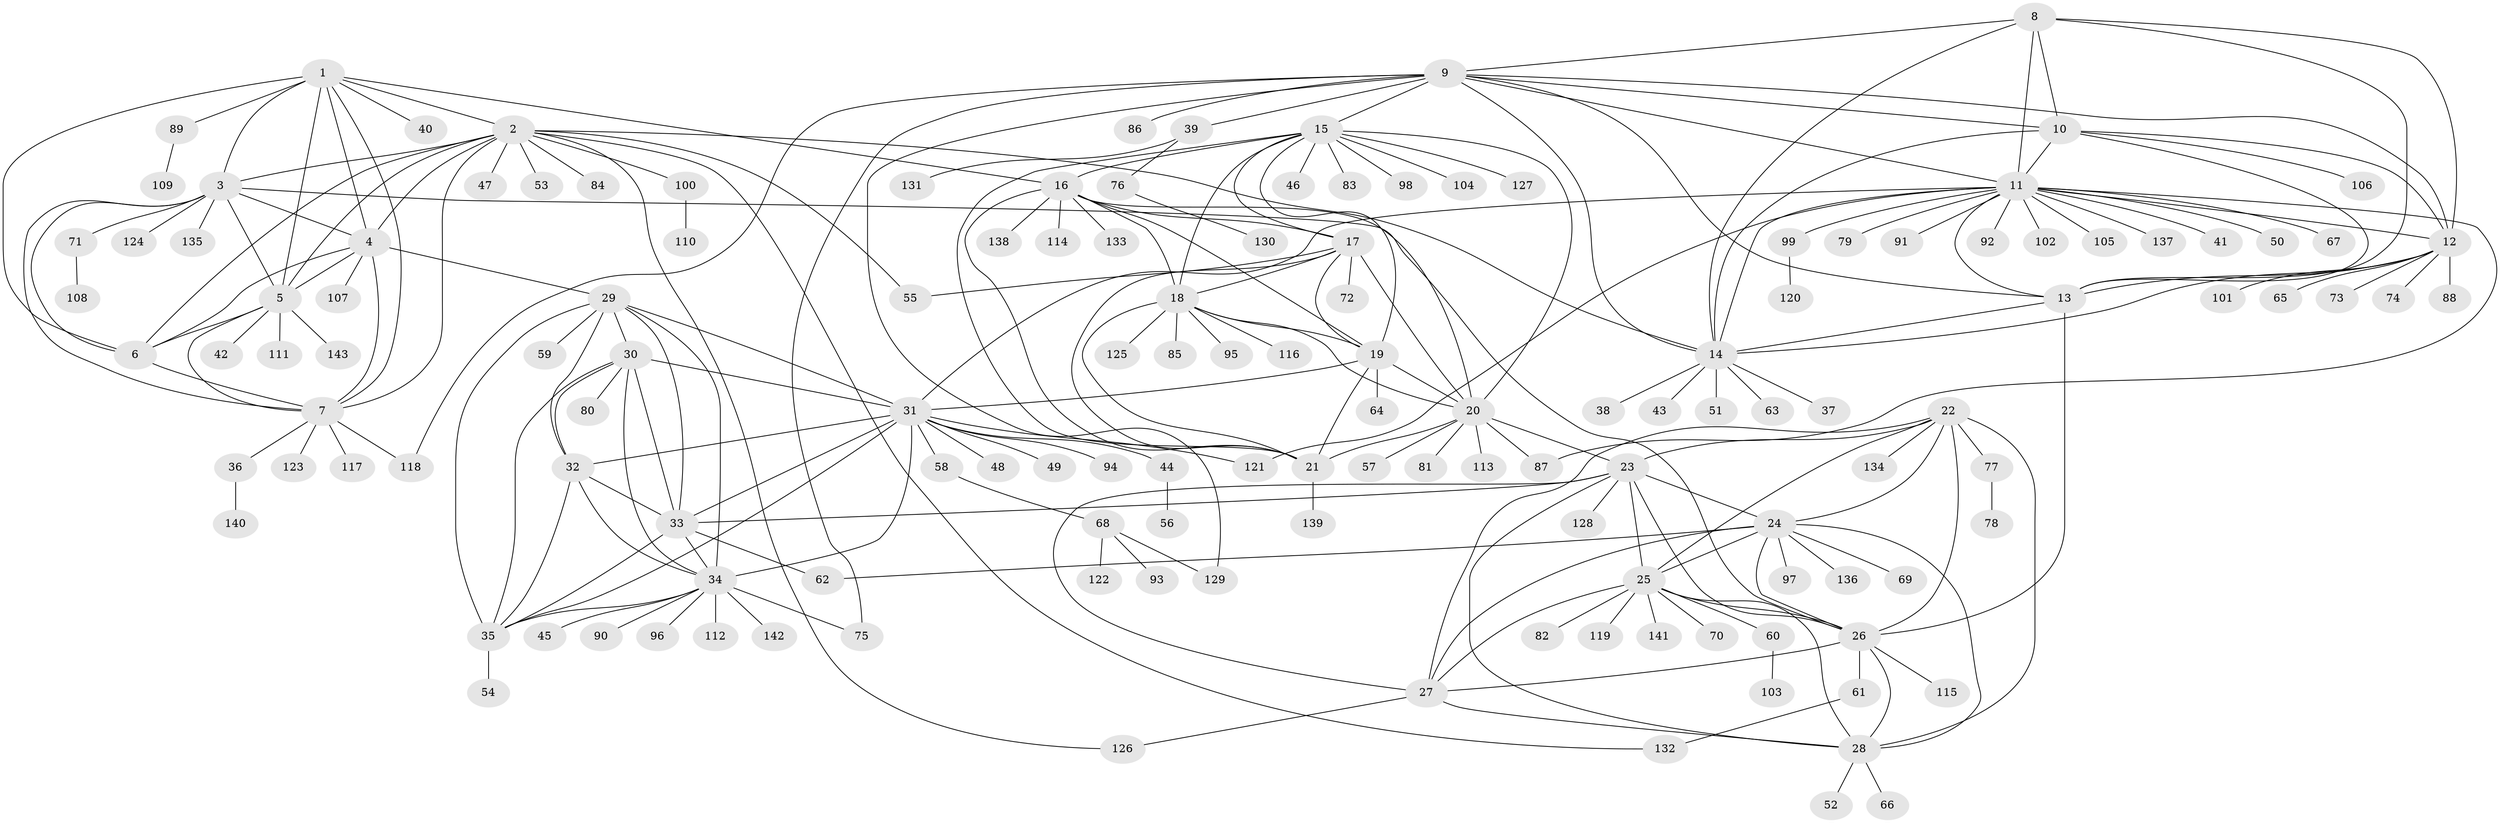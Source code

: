 // coarse degree distribution, {10: 0.02631578947368421, 12: 0.017543859649122806, 7: 0.03508771929824561, 5: 0.043859649122807015, 9: 0.03508771929824561, 11: 0.008771929824561403, 15: 0.008771929824561403, 8: 0.008771929824561403, 13: 0.017543859649122806, 4: 0.017543859649122806, 6: 0.02631578947368421, 2: 0.11403508771929824, 1: 0.631578947368421, 3: 0.008771929824561403}
// Generated by graph-tools (version 1.1) at 2025/52/02/27/25 19:52:15]
// undirected, 143 vertices, 232 edges
graph export_dot {
graph [start="1"]
  node [color=gray90,style=filled];
  1;
  2;
  3;
  4;
  5;
  6;
  7;
  8;
  9;
  10;
  11;
  12;
  13;
  14;
  15;
  16;
  17;
  18;
  19;
  20;
  21;
  22;
  23;
  24;
  25;
  26;
  27;
  28;
  29;
  30;
  31;
  32;
  33;
  34;
  35;
  36;
  37;
  38;
  39;
  40;
  41;
  42;
  43;
  44;
  45;
  46;
  47;
  48;
  49;
  50;
  51;
  52;
  53;
  54;
  55;
  56;
  57;
  58;
  59;
  60;
  61;
  62;
  63;
  64;
  65;
  66;
  67;
  68;
  69;
  70;
  71;
  72;
  73;
  74;
  75;
  76;
  77;
  78;
  79;
  80;
  81;
  82;
  83;
  84;
  85;
  86;
  87;
  88;
  89;
  90;
  91;
  92;
  93;
  94;
  95;
  96;
  97;
  98;
  99;
  100;
  101;
  102;
  103;
  104;
  105;
  106;
  107;
  108;
  109;
  110;
  111;
  112;
  113;
  114;
  115;
  116;
  117;
  118;
  119;
  120;
  121;
  122;
  123;
  124;
  125;
  126;
  127;
  128;
  129;
  130;
  131;
  132;
  133;
  134;
  135;
  136;
  137;
  138;
  139;
  140;
  141;
  142;
  143;
  1 -- 2;
  1 -- 3;
  1 -- 4;
  1 -- 5;
  1 -- 6;
  1 -- 7;
  1 -- 16;
  1 -- 40;
  1 -- 89;
  2 -- 3;
  2 -- 4;
  2 -- 5;
  2 -- 6;
  2 -- 7;
  2 -- 14;
  2 -- 47;
  2 -- 53;
  2 -- 55;
  2 -- 84;
  2 -- 100;
  2 -- 126;
  2 -- 132;
  3 -- 4;
  3 -- 5;
  3 -- 6;
  3 -- 7;
  3 -- 26;
  3 -- 71;
  3 -- 124;
  3 -- 135;
  4 -- 5;
  4 -- 6;
  4 -- 7;
  4 -- 29;
  4 -- 107;
  5 -- 6;
  5 -- 7;
  5 -- 42;
  5 -- 111;
  5 -- 143;
  6 -- 7;
  7 -- 36;
  7 -- 117;
  7 -- 118;
  7 -- 123;
  8 -- 9;
  8 -- 10;
  8 -- 11;
  8 -- 12;
  8 -- 13;
  8 -- 14;
  9 -- 10;
  9 -- 11;
  9 -- 12;
  9 -- 13;
  9 -- 14;
  9 -- 15;
  9 -- 39;
  9 -- 75;
  9 -- 86;
  9 -- 118;
  9 -- 129;
  10 -- 11;
  10 -- 12;
  10 -- 13;
  10 -- 14;
  10 -- 106;
  11 -- 12;
  11 -- 13;
  11 -- 14;
  11 -- 31;
  11 -- 41;
  11 -- 50;
  11 -- 67;
  11 -- 79;
  11 -- 87;
  11 -- 91;
  11 -- 92;
  11 -- 99;
  11 -- 102;
  11 -- 105;
  11 -- 121;
  11 -- 137;
  12 -- 13;
  12 -- 14;
  12 -- 65;
  12 -- 73;
  12 -- 74;
  12 -- 88;
  12 -- 101;
  13 -- 14;
  13 -- 26;
  14 -- 37;
  14 -- 38;
  14 -- 43;
  14 -- 51;
  14 -- 63;
  15 -- 16;
  15 -- 17;
  15 -- 18;
  15 -- 19;
  15 -- 20;
  15 -- 21;
  15 -- 46;
  15 -- 83;
  15 -- 98;
  15 -- 104;
  15 -- 127;
  16 -- 17;
  16 -- 18;
  16 -- 19;
  16 -- 20;
  16 -- 21;
  16 -- 114;
  16 -- 133;
  16 -- 138;
  17 -- 18;
  17 -- 19;
  17 -- 20;
  17 -- 21;
  17 -- 55;
  17 -- 72;
  18 -- 19;
  18 -- 20;
  18 -- 21;
  18 -- 85;
  18 -- 95;
  18 -- 116;
  18 -- 125;
  19 -- 20;
  19 -- 21;
  19 -- 31;
  19 -- 64;
  20 -- 21;
  20 -- 23;
  20 -- 57;
  20 -- 81;
  20 -- 87;
  20 -- 113;
  21 -- 139;
  22 -- 23;
  22 -- 24;
  22 -- 25;
  22 -- 26;
  22 -- 27;
  22 -- 28;
  22 -- 77;
  22 -- 134;
  23 -- 24;
  23 -- 25;
  23 -- 26;
  23 -- 27;
  23 -- 28;
  23 -- 33;
  23 -- 128;
  24 -- 25;
  24 -- 26;
  24 -- 27;
  24 -- 28;
  24 -- 62;
  24 -- 69;
  24 -- 97;
  24 -- 136;
  25 -- 26;
  25 -- 27;
  25 -- 28;
  25 -- 60;
  25 -- 70;
  25 -- 82;
  25 -- 119;
  25 -- 141;
  26 -- 27;
  26 -- 28;
  26 -- 61;
  26 -- 115;
  27 -- 28;
  27 -- 126;
  28 -- 52;
  28 -- 66;
  29 -- 30;
  29 -- 31;
  29 -- 32;
  29 -- 33;
  29 -- 34;
  29 -- 35;
  29 -- 59;
  30 -- 31;
  30 -- 32;
  30 -- 33;
  30 -- 34;
  30 -- 35;
  30 -- 80;
  31 -- 32;
  31 -- 33;
  31 -- 34;
  31 -- 35;
  31 -- 44;
  31 -- 48;
  31 -- 49;
  31 -- 58;
  31 -- 94;
  31 -- 121;
  32 -- 33;
  32 -- 34;
  32 -- 35;
  33 -- 34;
  33 -- 35;
  33 -- 62;
  34 -- 35;
  34 -- 45;
  34 -- 75;
  34 -- 90;
  34 -- 96;
  34 -- 112;
  34 -- 142;
  35 -- 54;
  36 -- 140;
  39 -- 76;
  39 -- 131;
  44 -- 56;
  58 -- 68;
  60 -- 103;
  61 -- 132;
  68 -- 93;
  68 -- 122;
  68 -- 129;
  71 -- 108;
  76 -- 130;
  77 -- 78;
  89 -- 109;
  99 -- 120;
  100 -- 110;
}
